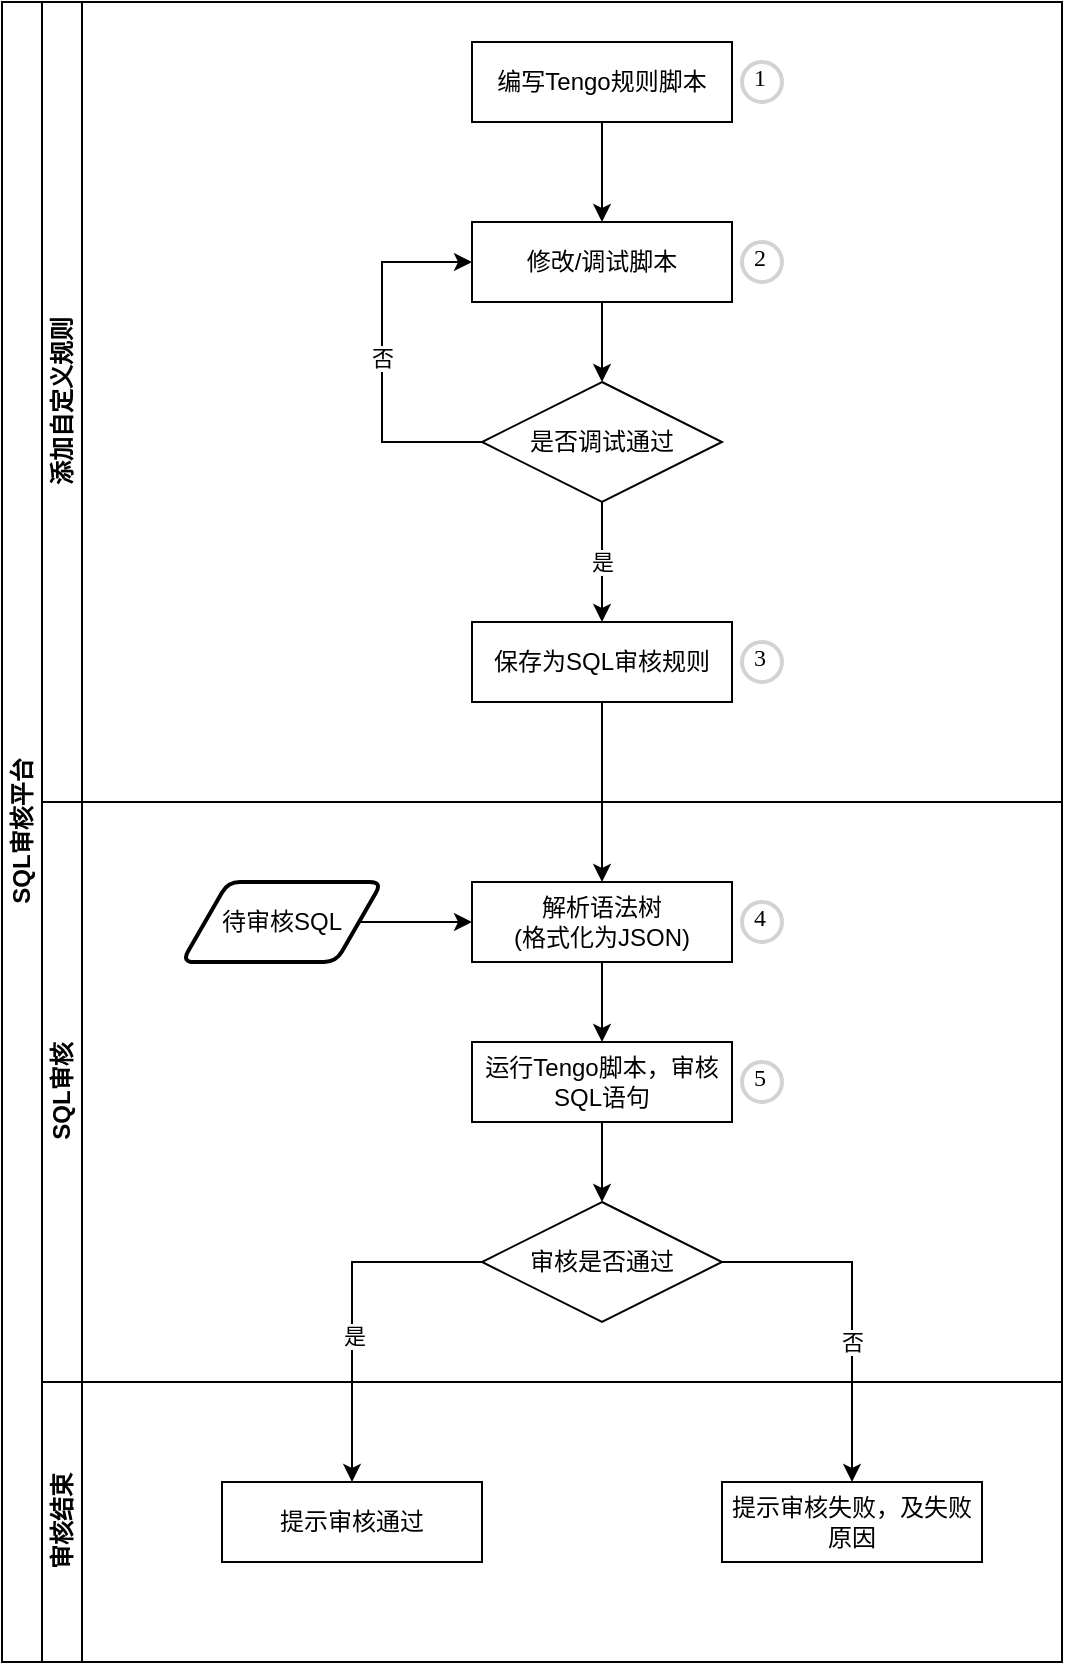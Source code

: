 <mxfile version="21.5.0" type="github">
  <diagram id="prtHgNgQTEPvFCAcTncT" name="Page-1">
    <mxGraphModel dx="1509" dy="838" grid="0" gridSize="10" guides="1" tooltips="1" connect="1" arrows="1" fold="1" page="1" pageScale="1" pageWidth="827" pageHeight="1169" math="0" shadow="0">
      <root>
        <mxCell id="0" />
        <mxCell id="1" parent="0" />
        <mxCell id="dNxyNK7c78bLwvsdeMH5-19" value="SQL审核平台" style="swimlane;html=1;childLayout=stackLayout;resizeParent=1;resizeParentMax=0;horizontal=0;startSize=20;horizontalStack=0;" parent="1" vertex="1">
          <mxGeometry x="70" y="120" width="530" height="830" as="geometry" />
        </mxCell>
        <mxCell id="dNxyNK7c78bLwvsdeMH5-20" value="添加自定义规则" style="swimlane;html=1;startSize=20;horizontal=0;" parent="dNxyNK7c78bLwvsdeMH5-19" vertex="1">
          <mxGeometry x="20" width="510" height="400" as="geometry">
            <mxRectangle x="20" width="510" height="30" as="alternateBounds" />
          </mxGeometry>
        </mxCell>
        <mxCell id="HboxLnjbUgsShbTD0wxx-13" style="edgeStyle=orthogonalEdgeStyle;rounded=0;orthogonalLoop=1;jettySize=auto;html=1;entryX=0.5;entryY=0;entryDx=0;entryDy=0;" parent="dNxyNK7c78bLwvsdeMH5-20" source="dNxyNK7c78bLwvsdeMH5-30" target="HboxLnjbUgsShbTD0wxx-12" edge="1">
          <mxGeometry relative="1" as="geometry" />
        </mxCell>
        <mxCell id="dNxyNK7c78bLwvsdeMH5-30" value="编写Tengo规则脚本" style="rounded=0;whiteSpace=wrap;html=1;fontFamily=Helvetica;fontSize=12;fontColor=#000000;align=center;" parent="dNxyNK7c78bLwvsdeMH5-20" vertex="1">
          <mxGeometry x="215" y="20" width="130" height="40" as="geometry" />
        </mxCell>
        <mxCell id="HboxLnjbUgsShbTD0wxx-1" value="保存为SQL审核规则" style="rounded=0;whiteSpace=wrap;html=1;fontFamily=Helvetica;fontSize=12;fontColor=#000000;align=center;" parent="dNxyNK7c78bLwvsdeMH5-20" vertex="1">
          <mxGeometry x="215" y="310" width="130" height="40" as="geometry" />
        </mxCell>
        <mxCell id="HboxLnjbUgsShbTD0wxx-15" value="是" style="edgeStyle=orthogonalEdgeStyle;rounded=0;orthogonalLoop=1;jettySize=auto;html=1;exitX=0.5;exitY=1;exitDx=0;exitDy=0;entryX=0.5;entryY=0;entryDx=0;entryDy=0;" parent="dNxyNK7c78bLwvsdeMH5-20" source="HboxLnjbUgsShbTD0wxx-11" target="HboxLnjbUgsShbTD0wxx-1" edge="1">
          <mxGeometry relative="1" as="geometry" />
        </mxCell>
        <mxCell id="HboxLnjbUgsShbTD0wxx-16" value="否" style="edgeStyle=orthogonalEdgeStyle;rounded=0;orthogonalLoop=1;jettySize=auto;html=1;exitX=0;exitY=0.5;exitDx=0;exitDy=0;entryX=0;entryY=0.5;entryDx=0;entryDy=0;" parent="dNxyNK7c78bLwvsdeMH5-20" source="HboxLnjbUgsShbTD0wxx-11" target="HboxLnjbUgsShbTD0wxx-12" edge="1">
          <mxGeometry relative="1" as="geometry">
            <Array as="points">
              <mxPoint x="170" y="220" />
              <mxPoint x="170" y="130" />
            </Array>
          </mxGeometry>
        </mxCell>
        <mxCell id="HboxLnjbUgsShbTD0wxx-11" value="是否调试通过" style="rhombus;whiteSpace=wrap;html=1;fontFamily=Helvetica;fontSize=12;fontColor=#000000;align=center;" parent="dNxyNK7c78bLwvsdeMH5-20" vertex="1">
          <mxGeometry x="220" y="190" width="120" height="60" as="geometry" />
        </mxCell>
        <mxCell id="HboxLnjbUgsShbTD0wxx-14" style="edgeStyle=orthogonalEdgeStyle;rounded=0;orthogonalLoop=1;jettySize=auto;html=1;" parent="dNxyNK7c78bLwvsdeMH5-20" source="HboxLnjbUgsShbTD0wxx-12" target="HboxLnjbUgsShbTD0wxx-11" edge="1">
          <mxGeometry relative="1" as="geometry" />
        </mxCell>
        <mxCell id="HboxLnjbUgsShbTD0wxx-12" value="修改/调试脚本" style="rounded=0;whiteSpace=wrap;html=1;fontFamily=Helvetica;fontSize=12;fontColor=#000000;align=center;" parent="dNxyNK7c78bLwvsdeMH5-20" vertex="1">
          <mxGeometry x="215" y="110" width="130" height="40" as="geometry" />
        </mxCell>
        <mxCell id="HboxLnjbUgsShbTD0wxx-30" value="1" style="ellipse;whiteSpace=wrap;html=1;aspect=fixed;strokeWidth=2;fontFamily=Tahoma;spacingBottom=4;spacingRight=2;strokeColor=#d3d3d3;" parent="dNxyNK7c78bLwvsdeMH5-20" vertex="1">
          <mxGeometry x="350" y="30" width="20" height="20" as="geometry" />
        </mxCell>
        <mxCell id="HboxLnjbUgsShbTD0wxx-31" value="2" style="ellipse;whiteSpace=wrap;html=1;aspect=fixed;strokeWidth=2;fontFamily=Tahoma;spacingBottom=4;spacingRight=2;strokeColor=#d3d3d3;" parent="dNxyNK7c78bLwvsdeMH5-20" vertex="1">
          <mxGeometry x="350" y="120" width="20" height="20" as="geometry" />
        </mxCell>
        <mxCell id="HboxLnjbUgsShbTD0wxx-32" value="3" style="ellipse;whiteSpace=wrap;html=1;aspect=fixed;strokeWidth=2;fontFamily=Tahoma;spacingBottom=4;spacingRight=2;strokeColor=#d3d3d3;" parent="dNxyNK7c78bLwvsdeMH5-20" vertex="1">
          <mxGeometry x="350" y="320" width="20" height="20" as="geometry" />
        </mxCell>
        <mxCell id="dNxyNK7c78bLwvsdeMH5-21" value="SQL审核" style="swimlane;html=1;startSize=20;horizontal=0;" parent="dNxyNK7c78bLwvsdeMH5-19" vertex="1">
          <mxGeometry x="20" y="400" width="510" height="290" as="geometry" />
        </mxCell>
        <mxCell id="HboxLnjbUgsShbTD0wxx-10" style="edgeStyle=orthogonalEdgeStyle;rounded=0;orthogonalLoop=1;jettySize=auto;html=1;entryX=0.5;entryY=0;entryDx=0;entryDy=0;" parent="dNxyNK7c78bLwvsdeMH5-21" source="HboxLnjbUgsShbTD0wxx-5" target="HboxLnjbUgsShbTD0wxx-9" edge="1">
          <mxGeometry relative="1" as="geometry" />
        </mxCell>
        <mxCell id="HboxLnjbUgsShbTD0wxx-5" value="解析语法树&lt;br&gt;(格式化为JSON)" style="rounded=0;whiteSpace=wrap;html=1;fontFamily=Helvetica;fontSize=12;fontColor=#000000;align=center;" parent="dNxyNK7c78bLwvsdeMH5-21" vertex="1">
          <mxGeometry x="215" y="40" width="130" height="40" as="geometry" />
        </mxCell>
        <mxCell id="HboxLnjbUgsShbTD0wxx-7" style="edgeStyle=orthogonalEdgeStyle;rounded=0;orthogonalLoop=1;jettySize=auto;html=1;" parent="dNxyNK7c78bLwvsdeMH5-21" source="HboxLnjbUgsShbTD0wxx-6" target="HboxLnjbUgsShbTD0wxx-5" edge="1">
          <mxGeometry relative="1" as="geometry" />
        </mxCell>
        <mxCell id="HboxLnjbUgsShbTD0wxx-6" value="待审核SQL" style="shape=parallelogram;html=1;strokeWidth=2;perimeter=parallelogramPerimeter;whiteSpace=wrap;rounded=1;arcSize=12;size=0.23;" parent="dNxyNK7c78bLwvsdeMH5-21" vertex="1">
          <mxGeometry x="70" y="40" width="100" height="40" as="geometry" />
        </mxCell>
        <mxCell id="HboxLnjbUgsShbTD0wxx-18" style="edgeStyle=orthogonalEdgeStyle;rounded=0;orthogonalLoop=1;jettySize=auto;html=1;" parent="dNxyNK7c78bLwvsdeMH5-21" source="HboxLnjbUgsShbTD0wxx-9" target="HboxLnjbUgsShbTD0wxx-17" edge="1">
          <mxGeometry relative="1" as="geometry" />
        </mxCell>
        <mxCell id="HboxLnjbUgsShbTD0wxx-9" value="运行Tengo脚本，审核SQL语句" style="rounded=0;whiteSpace=wrap;html=1;fontFamily=Helvetica;fontSize=12;fontColor=#000000;align=center;" parent="dNxyNK7c78bLwvsdeMH5-21" vertex="1">
          <mxGeometry x="215" y="120" width="130" height="40" as="geometry" />
        </mxCell>
        <mxCell id="HboxLnjbUgsShbTD0wxx-17" value="审核是否通过" style="rhombus;whiteSpace=wrap;html=1;fontFamily=Helvetica;fontSize=12;fontColor=#000000;align=center;" parent="dNxyNK7c78bLwvsdeMH5-21" vertex="1">
          <mxGeometry x="220" y="200" width="120" height="60" as="geometry" />
        </mxCell>
        <mxCell id="HboxLnjbUgsShbTD0wxx-34" value="5" style="ellipse;whiteSpace=wrap;html=1;aspect=fixed;strokeWidth=2;fontFamily=Tahoma;spacingBottom=4;spacingRight=2;strokeColor=#d3d3d3;" parent="dNxyNK7c78bLwvsdeMH5-21" vertex="1">
          <mxGeometry x="350" y="130" width="20" height="20" as="geometry" />
        </mxCell>
        <mxCell id="HboxLnjbUgsShbTD0wxx-33" value="4" style="ellipse;whiteSpace=wrap;html=1;aspect=fixed;strokeWidth=2;fontFamily=Tahoma;spacingBottom=4;spacingRight=2;strokeColor=#d3d3d3;" parent="dNxyNK7c78bLwvsdeMH5-21" vertex="1">
          <mxGeometry x="350" y="50" width="20" height="20" as="geometry" />
        </mxCell>
        <mxCell id="dNxyNK7c78bLwvsdeMH5-22" value="审核结束" style="swimlane;html=1;startSize=20;horizontal=0;" parent="dNxyNK7c78bLwvsdeMH5-19" vertex="1">
          <mxGeometry x="20" y="690" width="510" height="140" as="geometry" />
        </mxCell>
        <mxCell id="HboxLnjbUgsShbTD0wxx-19" value="提示审核失败，及失败原因" style="rounded=0;whiteSpace=wrap;html=1;fontFamily=Helvetica;fontSize=12;fontColor=#000000;align=center;" parent="dNxyNK7c78bLwvsdeMH5-22" vertex="1">
          <mxGeometry x="340" y="50" width="130" height="40" as="geometry" />
        </mxCell>
        <mxCell id="HboxLnjbUgsShbTD0wxx-22" value="提示审核通过" style="rounded=0;whiteSpace=wrap;html=1;fontFamily=Helvetica;fontSize=12;fontColor=#000000;align=center;" parent="dNxyNK7c78bLwvsdeMH5-22" vertex="1">
          <mxGeometry x="90" y="50" width="130" height="40" as="geometry" />
        </mxCell>
        <mxCell id="HboxLnjbUgsShbTD0wxx-8" style="edgeStyle=orthogonalEdgeStyle;rounded=0;orthogonalLoop=1;jettySize=auto;html=1;" parent="dNxyNK7c78bLwvsdeMH5-19" source="HboxLnjbUgsShbTD0wxx-1" target="HboxLnjbUgsShbTD0wxx-5" edge="1">
          <mxGeometry relative="1" as="geometry" />
        </mxCell>
        <mxCell id="HboxLnjbUgsShbTD0wxx-20" style="edgeStyle=orthogonalEdgeStyle;rounded=0;orthogonalLoop=1;jettySize=auto;html=1;exitX=1;exitY=0.5;exitDx=0;exitDy=0;entryX=0.5;entryY=0;entryDx=0;entryDy=0;" parent="dNxyNK7c78bLwvsdeMH5-19" source="HboxLnjbUgsShbTD0wxx-17" target="HboxLnjbUgsShbTD0wxx-19" edge="1">
          <mxGeometry relative="1" as="geometry" />
        </mxCell>
        <mxCell id="HboxLnjbUgsShbTD0wxx-21" value="否" style="edgeLabel;html=1;align=center;verticalAlign=middle;resizable=0;points=[];" parent="HboxLnjbUgsShbTD0wxx-20" vertex="1" connectable="0">
          <mxGeometry x="0.259" y="-2" relative="1" as="geometry">
            <mxPoint x="2" y="-5" as="offset" />
          </mxGeometry>
        </mxCell>
        <mxCell id="HboxLnjbUgsShbTD0wxx-23" style="edgeStyle=orthogonalEdgeStyle;rounded=0;orthogonalLoop=1;jettySize=auto;html=1;exitX=0;exitY=0.5;exitDx=0;exitDy=0;" parent="dNxyNK7c78bLwvsdeMH5-19" source="HboxLnjbUgsShbTD0wxx-17" target="HboxLnjbUgsShbTD0wxx-22" edge="1">
          <mxGeometry relative="1" as="geometry" />
        </mxCell>
        <mxCell id="HboxLnjbUgsShbTD0wxx-24" value="是" style="edgeLabel;html=1;align=center;verticalAlign=middle;resizable=0;points=[];" parent="HboxLnjbUgsShbTD0wxx-23" vertex="1" connectable="0">
          <mxGeometry x="0.166" y="1" relative="1" as="geometry">
            <mxPoint as="offset" />
          </mxGeometry>
        </mxCell>
      </root>
    </mxGraphModel>
  </diagram>
</mxfile>
